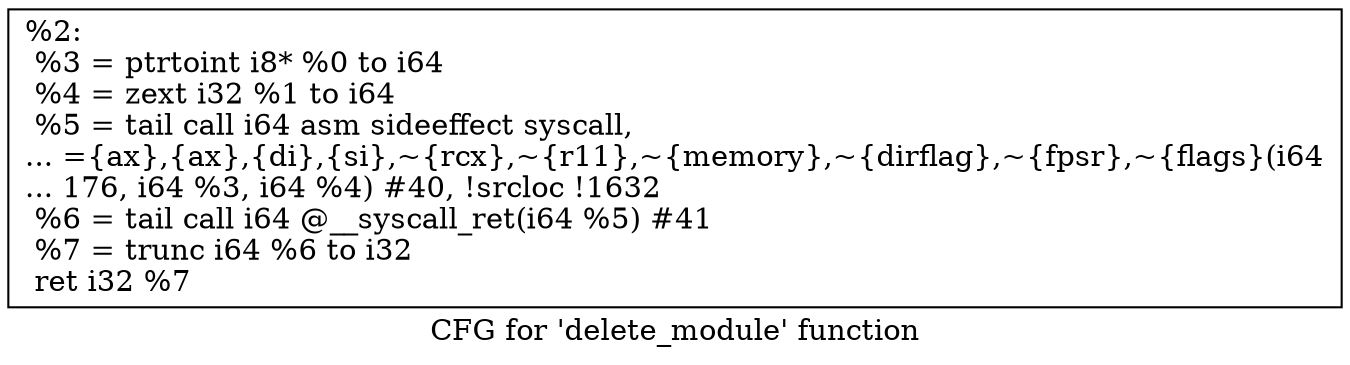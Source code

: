 digraph "CFG for 'delete_module' function" {
	label="CFG for 'delete_module' function";

	Node0x19e5b90 [shape=record,label="{%2:\l  %3 = ptrtoint i8* %0 to i64\l  %4 = zext i32 %1 to i64\l  %5 = tail call i64 asm sideeffect syscall,\l... =\{ax\},\{ax\},\{di\},\{si\},~\{rcx\},~\{r11\},~\{memory\},~\{dirflag\},~\{fpsr\},~\{flags\}(i64\l... 176, i64 %3, i64 %4) #40, !srcloc !1632\l  %6 = tail call i64 @__syscall_ret(i64 %5) #41\l  %7 = trunc i64 %6 to i32\l  ret i32 %7\l}"];
}
